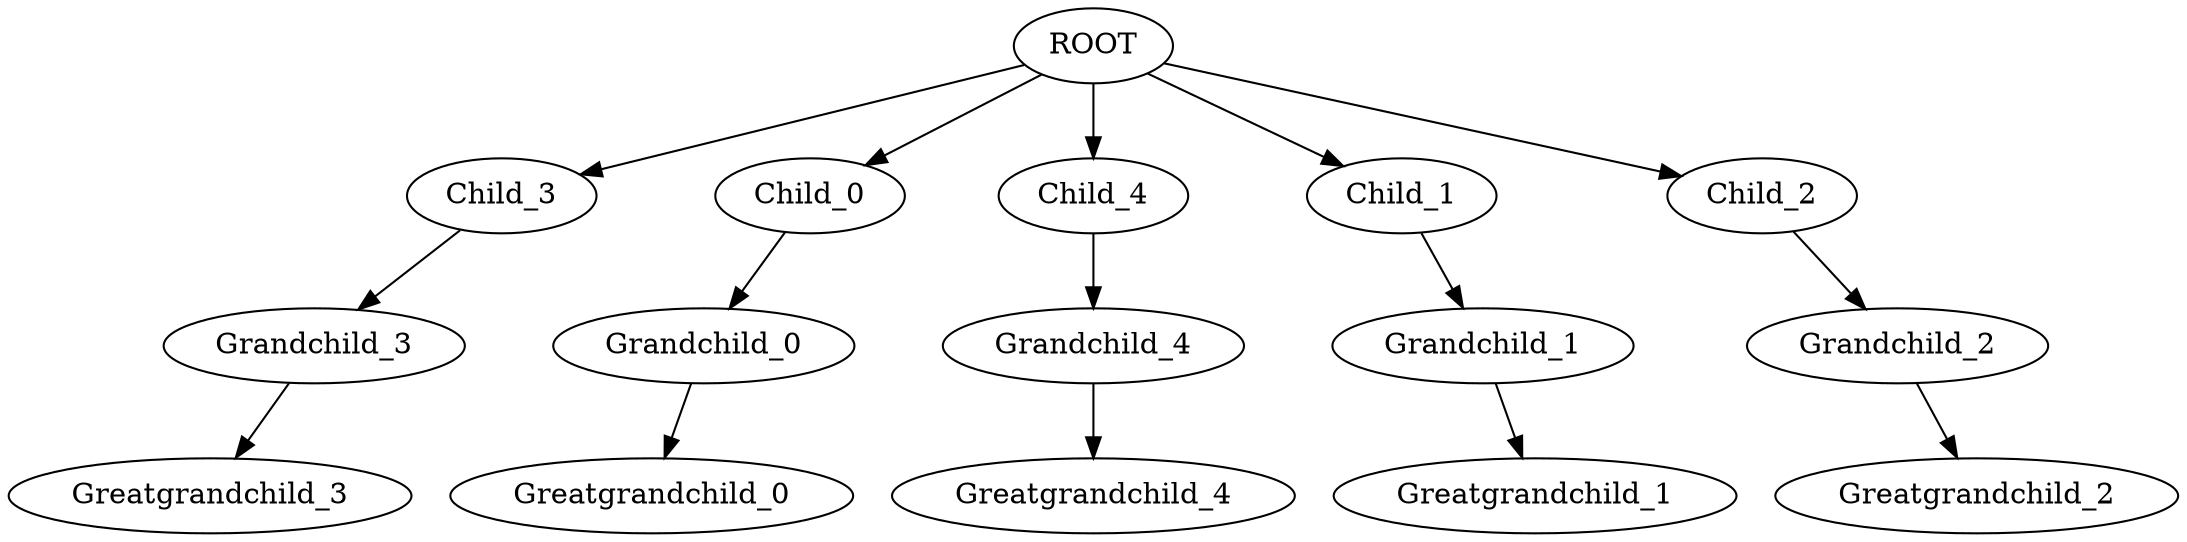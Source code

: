 strict digraph "" {
Child_3;
Grandchild_0;
Grandchild_1;
Child_0;
Grandchild_4;
Child_4;
Greatgrandchild_1;
Grandchild_2;
Greatgrandchild_0;
Greatgrandchild_4;
Child_1;
Child_2;
Greatgrandchild_2;
Greatgrandchild_3;
ROOT;
Grandchild_3;
Child_3 -> Grandchild_3;
Grandchild_0 -> Greatgrandchild_0;
Grandchild_1 -> Greatgrandchild_1;
Child_0 -> Grandchild_0;
Grandchild_4 -> Greatgrandchild_4;
Child_4 -> Grandchild_4;
Grandchild_2 -> Greatgrandchild_2;
Child_1 -> Grandchild_1;
Child_2 -> Grandchild_2;
ROOT -> Child_0;
ROOT -> Child_2;
ROOT -> Child_4;
ROOT -> Child_3;
ROOT -> Child_1;
Grandchild_3 -> Greatgrandchild_3;
}
